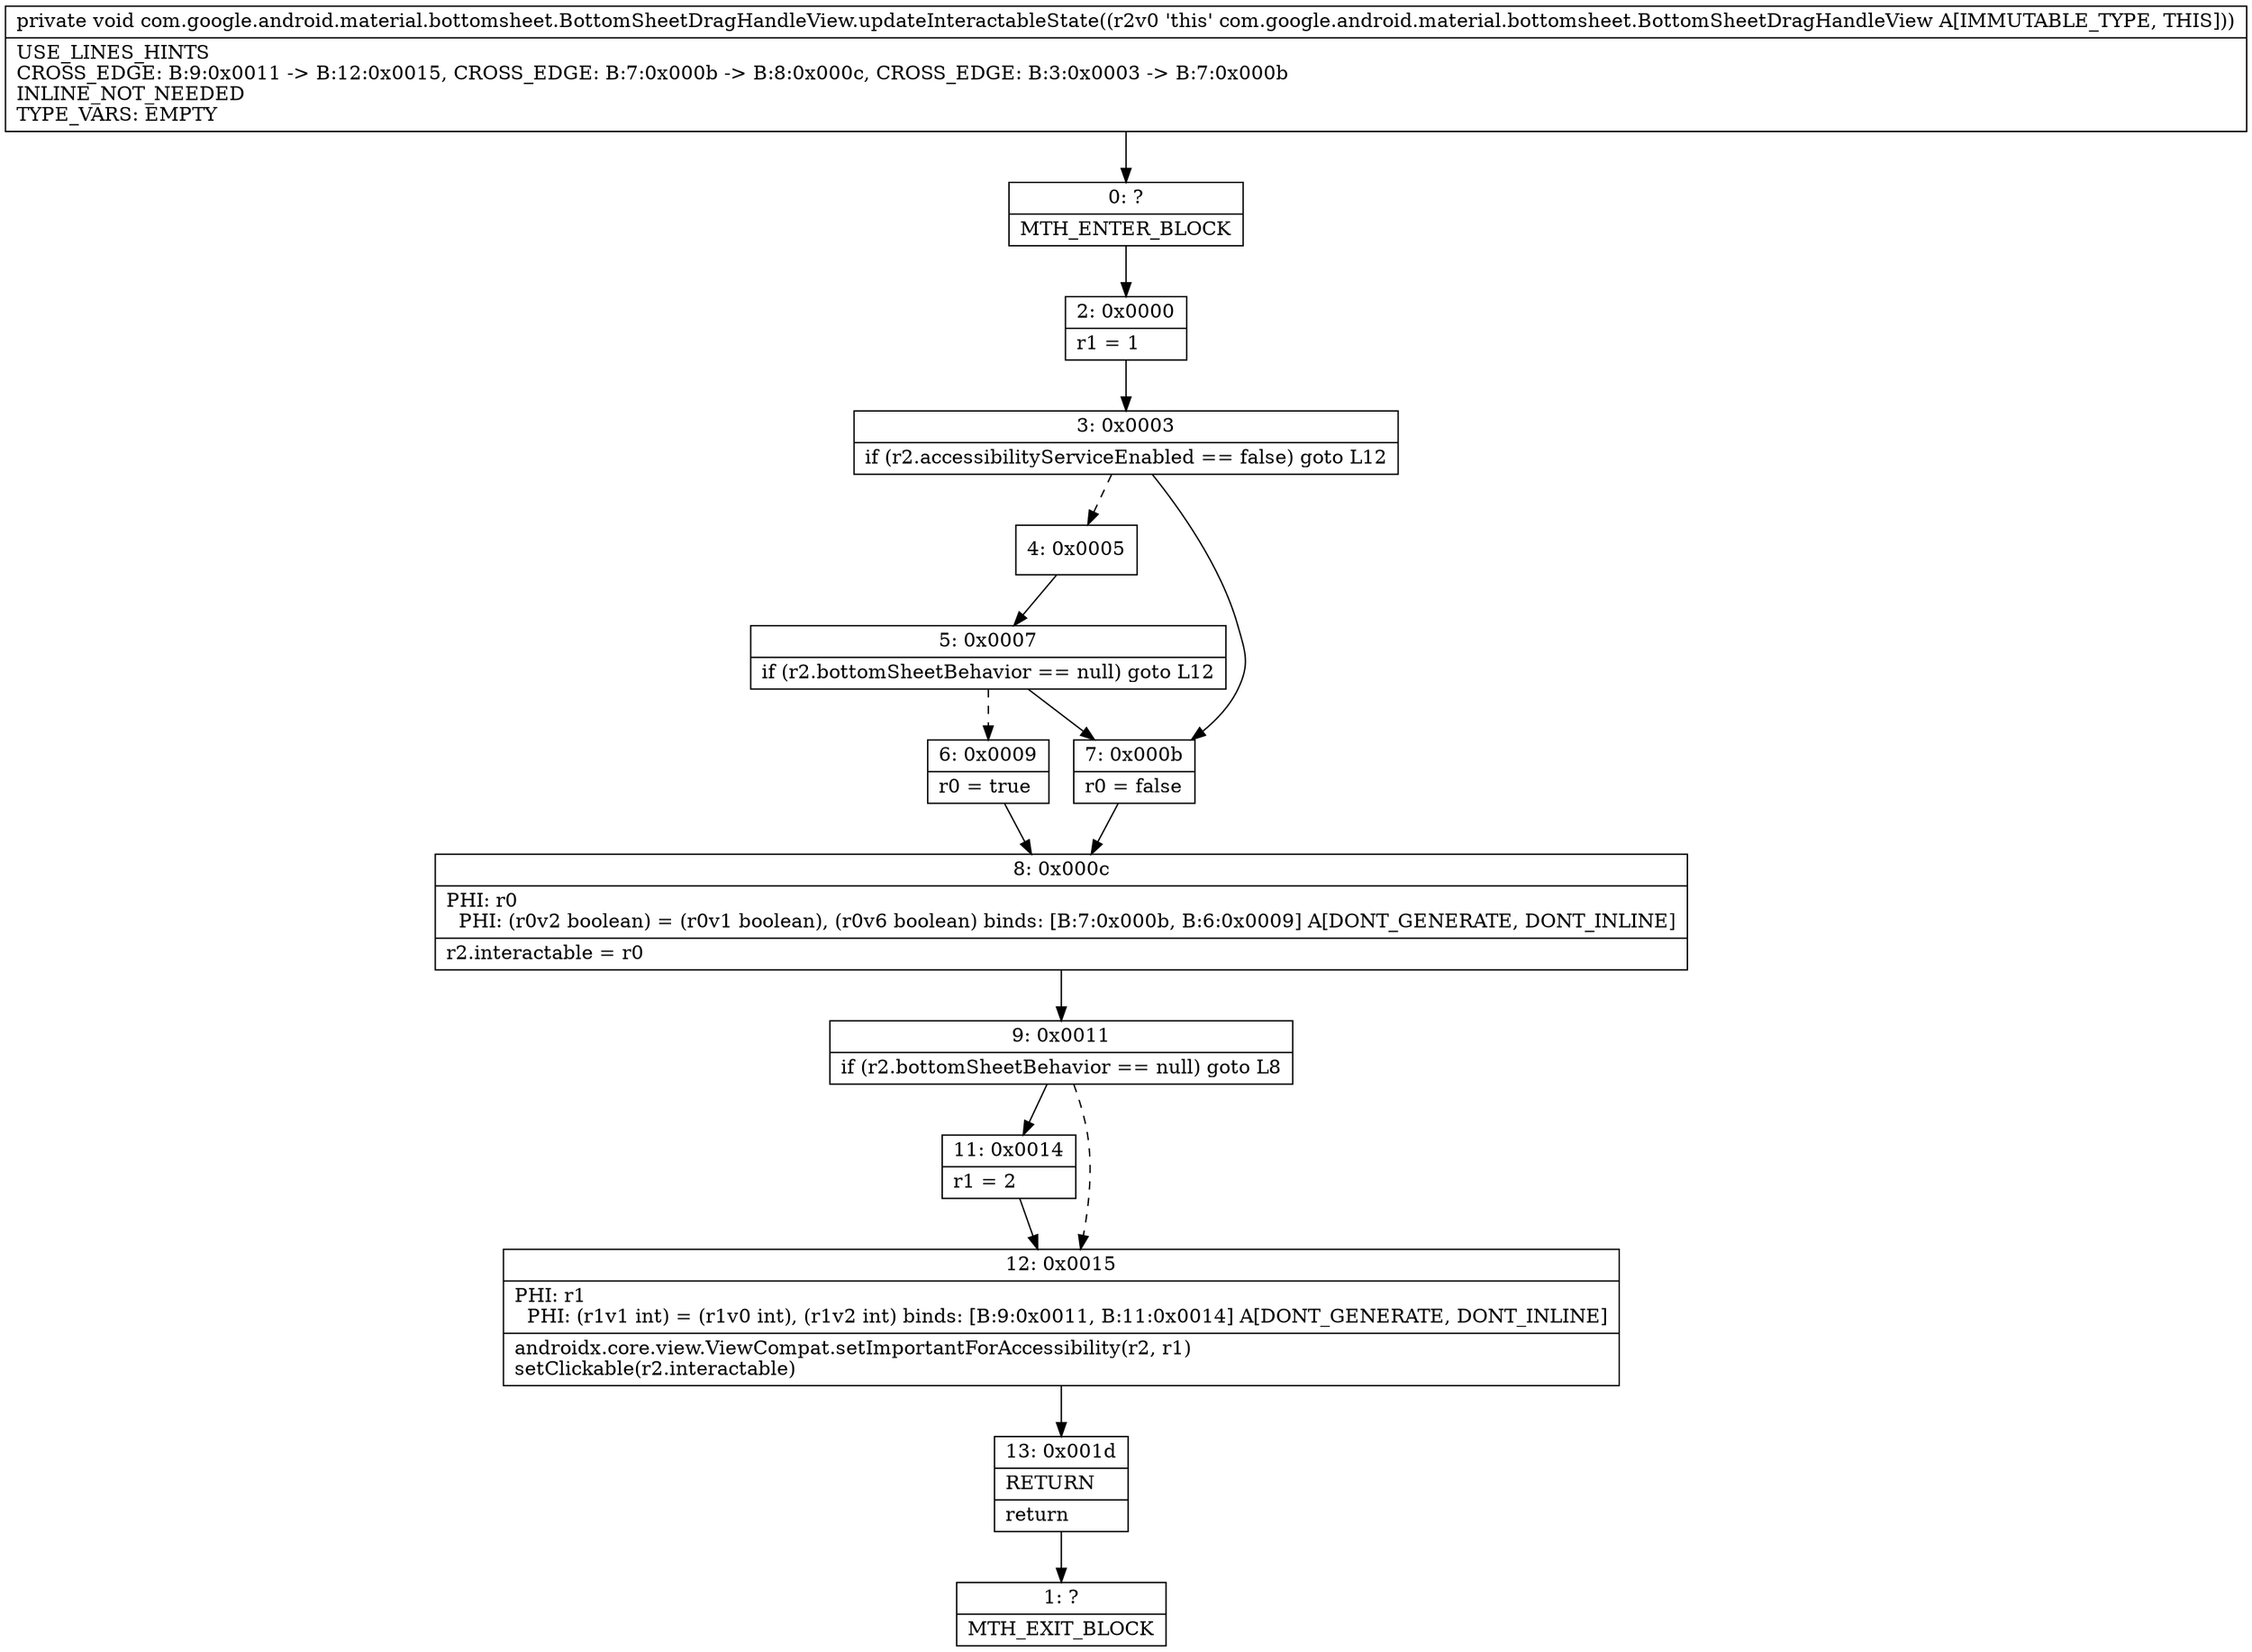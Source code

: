 digraph "CFG forcom.google.android.material.bottomsheet.BottomSheetDragHandleView.updateInteractableState()V" {
Node_0 [shape=record,label="{0\:\ ?|MTH_ENTER_BLOCK\l}"];
Node_2 [shape=record,label="{2\:\ 0x0000|r1 = 1\l}"];
Node_3 [shape=record,label="{3\:\ 0x0003|if (r2.accessibilityServiceEnabled == false) goto L12\l}"];
Node_4 [shape=record,label="{4\:\ 0x0005}"];
Node_5 [shape=record,label="{5\:\ 0x0007|if (r2.bottomSheetBehavior == null) goto L12\l}"];
Node_6 [shape=record,label="{6\:\ 0x0009|r0 = true\l}"];
Node_8 [shape=record,label="{8\:\ 0x000c|PHI: r0 \l  PHI: (r0v2 boolean) = (r0v1 boolean), (r0v6 boolean) binds: [B:7:0x000b, B:6:0x0009] A[DONT_GENERATE, DONT_INLINE]\l|r2.interactable = r0\l}"];
Node_9 [shape=record,label="{9\:\ 0x0011|if (r2.bottomSheetBehavior == null) goto L8\l}"];
Node_11 [shape=record,label="{11\:\ 0x0014|r1 = 2\l}"];
Node_12 [shape=record,label="{12\:\ 0x0015|PHI: r1 \l  PHI: (r1v1 int) = (r1v0 int), (r1v2 int) binds: [B:9:0x0011, B:11:0x0014] A[DONT_GENERATE, DONT_INLINE]\l|androidx.core.view.ViewCompat.setImportantForAccessibility(r2, r1)\lsetClickable(r2.interactable)\l}"];
Node_13 [shape=record,label="{13\:\ 0x001d|RETURN\l|return\l}"];
Node_1 [shape=record,label="{1\:\ ?|MTH_EXIT_BLOCK\l}"];
Node_7 [shape=record,label="{7\:\ 0x000b|r0 = false\l}"];
MethodNode[shape=record,label="{private void com.google.android.material.bottomsheet.BottomSheetDragHandleView.updateInteractableState((r2v0 'this' com.google.android.material.bottomsheet.BottomSheetDragHandleView A[IMMUTABLE_TYPE, THIS]))  | USE_LINES_HINTS\lCROSS_EDGE: B:9:0x0011 \-\> B:12:0x0015, CROSS_EDGE: B:7:0x000b \-\> B:8:0x000c, CROSS_EDGE: B:3:0x0003 \-\> B:7:0x000b\lINLINE_NOT_NEEDED\lTYPE_VARS: EMPTY\l}"];
MethodNode -> Node_0;Node_0 -> Node_2;
Node_2 -> Node_3;
Node_3 -> Node_4[style=dashed];
Node_3 -> Node_7;
Node_4 -> Node_5;
Node_5 -> Node_6[style=dashed];
Node_5 -> Node_7;
Node_6 -> Node_8;
Node_8 -> Node_9;
Node_9 -> Node_11;
Node_9 -> Node_12[style=dashed];
Node_11 -> Node_12;
Node_12 -> Node_13;
Node_13 -> Node_1;
Node_7 -> Node_8;
}

